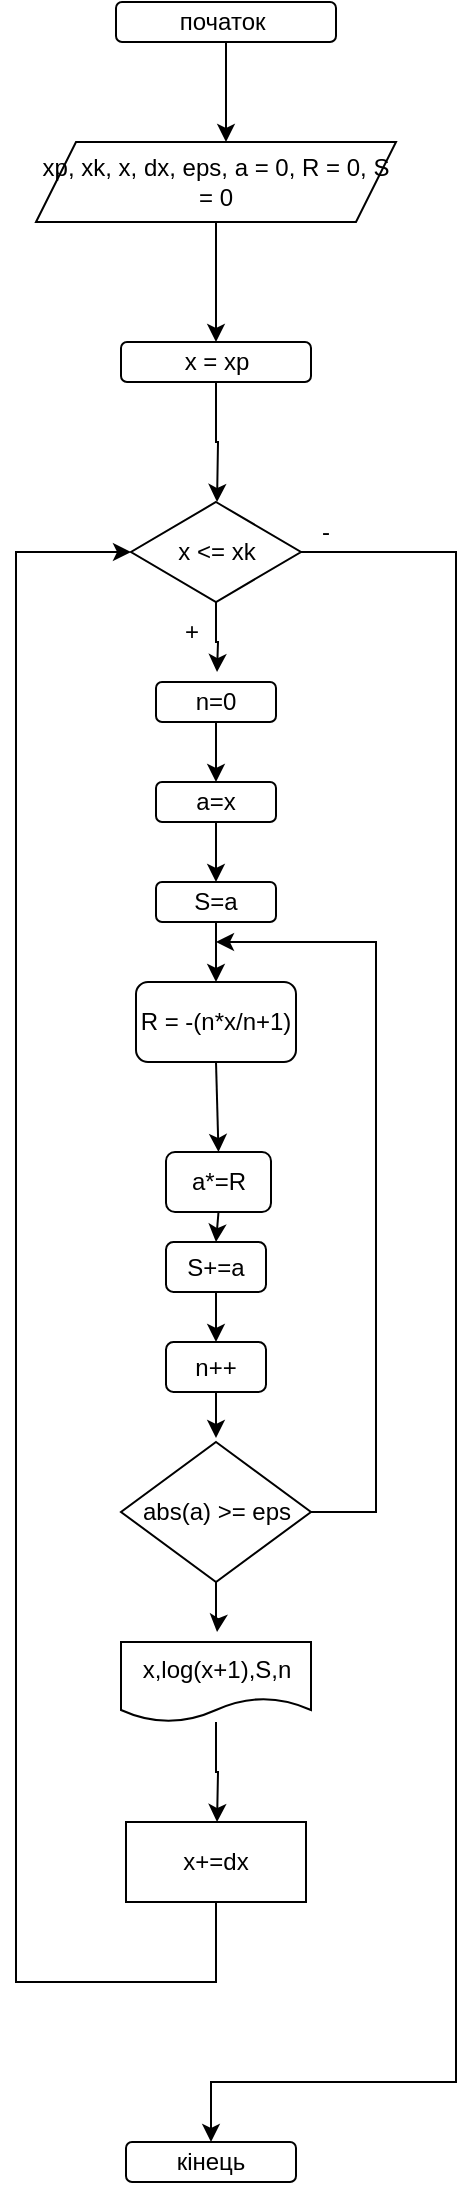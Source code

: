 <mxfile version="20.7.2" type="github" pages="2">
  <diagram id="H7k8zrbhE4MXns-AHye2" name="Страница 1">
    <mxGraphModel dx="1575" dy="719" grid="1" gridSize="10" guides="1" tooltips="1" connect="1" arrows="1" fold="1" page="1" pageScale="1" pageWidth="827" pageHeight="1169" math="0" shadow="0">
      <root>
        <mxCell id="0" />
        <mxCell id="1" parent="0" />
        <mxCell id="3K2kW1sCgZaSqWVBoDhb-3" style="edgeStyle=orthogonalEdgeStyle;rounded=0;orthogonalLoop=1;jettySize=auto;html=1;" parent="1" source="3K2kW1sCgZaSqWVBoDhb-1" edge="1">
          <mxGeometry relative="1" as="geometry">
            <mxPoint x="425" y="80" as="targetPoint" />
          </mxGeometry>
        </mxCell>
        <mxCell id="3K2kW1sCgZaSqWVBoDhb-1" value="початок&amp;nbsp;" style="rounded=1;whiteSpace=wrap;html=1;" parent="1" vertex="1">
          <mxGeometry x="370" y="10" width="110" height="20" as="geometry" />
        </mxCell>
        <mxCell id="3K2kW1sCgZaSqWVBoDhb-6" style="edgeStyle=orthogonalEdgeStyle;rounded=0;orthogonalLoop=1;jettySize=auto;html=1;" parent="1" source="3K2kW1sCgZaSqWVBoDhb-4" edge="1">
          <mxGeometry relative="1" as="geometry">
            <mxPoint x="420" y="180" as="targetPoint" />
          </mxGeometry>
        </mxCell>
        <mxCell id="3K2kW1sCgZaSqWVBoDhb-4" value="xp, xk, x, dx, eps, a = 0, R = 0, S = 0" style="shape=parallelogram;perimeter=parallelogramPerimeter;whiteSpace=wrap;html=1;fixedSize=1;" parent="1" vertex="1">
          <mxGeometry x="330" y="80" width="180" height="40" as="geometry" />
        </mxCell>
        <mxCell id="3K2kW1sCgZaSqWVBoDhb-9" style="edgeStyle=orthogonalEdgeStyle;rounded=0;orthogonalLoop=1;jettySize=auto;html=1;" parent="1" source="3K2kW1sCgZaSqWVBoDhb-7" edge="1">
          <mxGeometry relative="1" as="geometry">
            <mxPoint x="420.524" y="260" as="targetPoint" />
          </mxGeometry>
        </mxCell>
        <mxCell id="3K2kW1sCgZaSqWVBoDhb-7" value="x = xp" style="rounded=1;whiteSpace=wrap;html=1;" parent="1" vertex="1">
          <mxGeometry x="372.5" y="180" width="95" height="20" as="geometry" />
        </mxCell>
        <mxCell id="3K2kW1sCgZaSqWVBoDhb-18" style="edgeStyle=orthogonalEdgeStyle;rounded=0;orthogonalLoop=1;jettySize=auto;html=1;" parent="1" source="3K2kW1sCgZaSqWVBoDhb-10" edge="1">
          <mxGeometry relative="1" as="geometry">
            <mxPoint x="420.524" y="345.014" as="targetPoint" />
          </mxGeometry>
        </mxCell>
        <mxCell id="3K2kW1sCgZaSqWVBoDhb-50" style="edgeStyle=orthogonalEdgeStyle;rounded=0;orthogonalLoop=1;jettySize=auto;html=1;" parent="1" source="3K2kW1sCgZaSqWVBoDhb-10" target="3K2kW1sCgZaSqWVBoDhb-52" edge="1">
          <mxGeometry relative="1" as="geometry">
            <mxPoint x="440" y="1080" as="targetPoint" />
            <Array as="points">
              <mxPoint x="540" y="285" />
              <mxPoint x="540" y="1050" />
            </Array>
          </mxGeometry>
        </mxCell>
        <mxCell id="3K2kW1sCgZaSqWVBoDhb-10" value="x &amp;lt;= xk" style="rhombus;whiteSpace=wrap;html=1;" parent="1" vertex="1">
          <mxGeometry x="377.5" y="260" width="85" height="50" as="geometry" />
        </mxCell>
        <mxCell id="3K2kW1sCgZaSqWVBoDhb-13" value="+" style="text;html=1;strokeColor=none;fillColor=none;align=center;verticalAlign=middle;whiteSpace=wrap;rounded=0;" parent="1" vertex="1">
          <mxGeometry x="377.5" y="310" width="60" height="30" as="geometry" />
        </mxCell>
        <mxCell id="3K2kW1sCgZaSqWVBoDhb-21" style="edgeStyle=orthogonalEdgeStyle;rounded=0;orthogonalLoop=1;jettySize=auto;html=1;" parent="1" source="3K2kW1sCgZaSqWVBoDhb-19" target="3K2kW1sCgZaSqWVBoDhb-20" edge="1">
          <mxGeometry relative="1" as="geometry" />
        </mxCell>
        <mxCell id="3K2kW1sCgZaSqWVBoDhb-19" value="n=0" style="rounded=1;whiteSpace=wrap;html=1;" parent="1" vertex="1">
          <mxGeometry x="390" y="350" width="60" height="20" as="geometry" />
        </mxCell>
        <mxCell id="3K2kW1sCgZaSqWVBoDhb-23" style="edgeStyle=orthogonalEdgeStyle;rounded=0;orthogonalLoop=1;jettySize=auto;html=1;" parent="1" source="3K2kW1sCgZaSqWVBoDhb-20" target="3K2kW1sCgZaSqWVBoDhb-22" edge="1">
          <mxGeometry relative="1" as="geometry" />
        </mxCell>
        <mxCell id="3K2kW1sCgZaSqWVBoDhb-20" value="a=x" style="rounded=1;whiteSpace=wrap;html=1;" parent="1" vertex="1">
          <mxGeometry x="390" y="400" width="60" height="20" as="geometry" />
        </mxCell>
        <mxCell id="3K2kW1sCgZaSqWVBoDhb-25" style="edgeStyle=orthogonalEdgeStyle;rounded=0;orthogonalLoop=1;jettySize=auto;html=1;" parent="1" source="3K2kW1sCgZaSqWVBoDhb-22" target="3K2kW1sCgZaSqWVBoDhb-24" edge="1">
          <mxGeometry relative="1" as="geometry" />
        </mxCell>
        <mxCell id="3K2kW1sCgZaSqWVBoDhb-22" value="S=a" style="rounded=1;whiteSpace=wrap;html=1;" parent="1" vertex="1">
          <mxGeometry x="390" y="450" width="60" height="20" as="geometry" />
        </mxCell>
        <mxCell id="3K2kW1sCgZaSqWVBoDhb-24" value="R = -(n*x/n+1)" style="rounded=1;whiteSpace=wrap;html=1;" parent="1" vertex="1">
          <mxGeometry x="380" y="500" width="80" height="40" as="geometry" />
        </mxCell>
        <mxCell id="3K2kW1sCgZaSqWVBoDhb-31" style="edgeStyle=orthogonalEdgeStyle;rounded=0;orthogonalLoop=1;jettySize=auto;html=1;" parent="1" source="3K2kW1sCgZaSqWVBoDhb-28" target="3K2kW1sCgZaSqWVBoDhb-30" edge="1">
          <mxGeometry relative="1" as="geometry" />
        </mxCell>
        <mxCell id="3K2kW1sCgZaSqWVBoDhb-28" value="S+=a" style="rounded=1;whiteSpace=wrap;html=1;" parent="1" vertex="1">
          <mxGeometry x="395" y="630" width="50" height="25" as="geometry" />
        </mxCell>
        <mxCell id="3K2kW1sCgZaSqWVBoDhb-33" style="edgeStyle=orthogonalEdgeStyle;rounded=0;orthogonalLoop=1;jettySize=auto;html=1;" parent="1" source="3K2kW1sCgZaSqWVBoDhb-30" edge="1">
          <mxGeometry relative="1" as="geometry">
            <mxPoint x="420" y="728" as="targetPoint" />
          </mxGeometry>
        </mxCell>
        <mxCell id="3K2kW1sCgZaSqWVBoDhb-30" value="n++" style="rounded=1;whiteSpace=wrap;html=1;" parent="1" vertex="1">
          <mxGeometry x="395" y="680" width="50" height="25" as="geometry" />
        </mxCell>
        <mxCell id="3K2kW1sCgZaSqWVBoDhb-38" style="edgeStyle=orthogonalEdgeStyle;rounded=0;orthogonalLoop=1;jettySize=auto;html=1;" parent="1" source="3K2kW1sCgZaSqWVBoDhb-34" edge="1">
          <mxGeometry relative="1" as="geometry">
            <mxPoint x="420.524" y="825.018" as="targetPoint" />
          </mxGeometry>
        </mxCell>
        <mxCell id="3K2kW1sCgZaSqWVBoDhb-44" style="edgeStyle=orthogonalEdgeStyle;rounded=0;orthogonalLoop=1;jettySize=auto;html=1;" parent="1" source="3K2kW1sCgZaSqWVBoDhb-34" edge="1">
          <mxGeometry relative="1" as="geometry">
            <mxPoint x="420" y="480" as="targetPoint" />
            <Array as="points">
              <mxPoint x="500" y="765" />
              <mxPoint x="500" y="480" />
            </Array>
          </mxGeometry>
        </mxCell>
        <mxCell id="3K2kW1sCgZaSqWVBoDhb-34" value="abs(a) &amp;gt;= eps" style="rhombus;whiteSpace=wrap;html=1;" parent="1" vertex="1">
          <mxGeometry x="372.5" y="730" width="95" height="70" as="geometry" />
        </mxCell>
        <mxCell id="3K2kW1sCgZaSqWVBoDhb-41" style="edgeStyle=orthogonalEdgeStyle;rounded=0;orthogonalLoop=1;jettySize=auto;html=1;" parent="1" source="3K2kW1sCgZaSqWVBoDhb-39" edge="1">
          <mxGeometry relative="1" as="geometry">
            <mxPoint x="420.524" y="920" as="targetPoint" />
          </mxGeometry>
        </mxCell>
        <mxCell id="3K2kW1sCgZaSqWVBoDhb-39" value="x,log(x+1),S,n" style="shape=document;whiteSpace=wrap;html=1;boundedLbl=1;" parent="1" vertex="1">
          <mxGeometry x="372.5" y="830" width="95" height="40" as="geometry" />
        </mxCell>
        <mxCell id="3K2kW1sCgZaSqWVBoDhb-48" style="edgeStyle=orthogonalEdgeStyle;rounded=0;orthogonalLoop=1;jettySize=auto;html=1;entryX=0;entryY=0.5;entryDx=0;entryDy=0;" parent="1" source="3K2kW1sCgZaSqWVBoDhb-42" target="3K2kW1sCgZaSqWVBoDhb-10" edge="1">
          <mxGeometry relative="1" as="geometry">
            <mxPoint x="320" y="950" as="targetPoint" />
            <Array as="points">
              <mxPoint x="420" y="1000" />
              <mxPoint x="320" y="1000" />
              <mxPoint x="320" y="285" />
            </Array>
          </mxGeometry>
        </mxCell>
        <mxCell id="3K2kW1sCgZaSqWVBoDhb-42" value="x+=dx" style="rounded=0;whiteSpace=wrap;html=1;" parent="1" vertex="1">
          <mxGeometry x="375" y="920" width="90" height="40" as="geometry" />
        </mxCell>
        <mxCell id="3K2kW1sCgZaSqWVBoDhb-51" value="-" style="text;html=1;strokeColor=none;fillColor=none;align=center;verticalAlign=middle;whiteSpace=wrap;rounded=0;" parent="1" vertex="1">
          <mxGeometry x="445" y="260" width="60" height="30" as="geometry" />
        </mxCell>
        <mxCell id="3K2kW1sCgZaSqWVBoDhb-52" value="кінець" style="rounded=1;whiteSpace=wrap;html=1;" parent="1" vertex="1">
          <mxGeometry x="375" y="1080" width="85" height="20" as="geometry" />
        </mxCell>
        <mxCell id="dhDmGfk9WK98Zj0kS-gl-1" value="a*=R" style="rounded=1;whiteSpace=wrap;html=1;" parent="1" vertex="1">
          <mxGeometry x="395" y="585" width="52.5" height="30" as="geometry" />
        </mxCell>
        <mxCell id="dhDmGfk9WK98Zj0kS-gl-2" value="" style="endArrow=classic;html=1;rounded=0;entryX=0.5;entryY=0;entryDx=0;entryDy=0;exitX=0.5;exitY=1;exitDx=0;exitDy=0;" parent="1" source="dhDmGfk9WK98Zj0kS-gl-1" target="3K2kW1sCgZaSqWVBoDhb-28" edge="1">
          <mxGeometry width="50" height="50" relative="1" as="geometry">
            <mxPoint x="390" y="710" as="sourcePoint" />
            <mxPoint x="440" y="660" as="targetPoint" />
          </mxGeometry>
        </mxCell>
        <mxCell id="dhDmGfk9WK98Zj0kS-gl-3" value="" style="endArrow=classic;html=1;rounded=0;exitX=0.5;exitY=1;exitDx=0;exitDy=0;entryX=0.5;entryY=0;entryDx=0;entryDy=0;" parent="1" source="3K2kW1sCgZaSqWVBoDhb-24" target="dhDmGfk9WK98Zj0kS-gl-1" edge="1">
          <mxGeometry width="50" height="50" relative="1" as="geometry">
            <mxPoint x="390" y="710" as="sourcePoint" />
            <mxPoint x="440" y="660" as="targetPoint" />
          </mxGeometry>
        </mxCell>
      </root>
    </mxGraphModel>
  </diagram>
  <diagram id="qVf4yWheLVg_11iD2Dlb" name="Страница 2">
    <mxGraphModel dx="1191" dy="541" grid="1" gridSize="10" guides="1" tooltips="1" connect="1" arrows="1" fold="1" page="1" pageScale="1" pageWidth="827" pageHeight="1169" math="0" shadow="0">
      <root>
        <mxCell id="0" />
        <mxCell id="1" parent="0" />
        <mxCell id="bd1n7v72PFGTV8HqTEn2-3" style="edgeStyle=orthogonalEdgeStyle;rounded=0;orthogonalLoop=1;jettySize=auto;html=1;" parent="1" source="bd1n7v72PFGTV8HqTEn2-1" edge="1">
          <mxGeometry relative="1" as="geometry">
            <mxPoint x="135" y="75" as="targetPoint" />
          </mxGeometry>
        </mxCell>
        <mxCell id="bd1n7v72PFGTV8HqTEn2-1" value="" style="ellipse;whiteSpace=wrap;html=1;aspect=fixed;fillColor=#000000;" parent="1" vertex="1">
          <mxGeometry x="120" y="10" width="30" height="30" as="geometry" />
        </mxCell>
        <mxCell id="bd1n7v72PFGTV8HqTEn2-6" style="edgeStyle=orthogonalEdgeStyle;rounded=0;orthogonalLoop=1;jettySize=auto;html=1;" parent="1" source="bd1n7v72PFGTV8HqTEn2-4" target="bd1n7v72PFGTV8HqTEn2-5" edge="1">
          <mxGeometry relative="1" as="geometry" />
        </mxCell>
        <mxCell id="bd1n7v72PFGTV8HqTEn2-4" value="ввід&amp;nbsp;xp, xk, x, dx, eps" style="rounded=1;whiteSpace=wrap;html=1;fillColor=#FFFFFF;" parent="1" vertex="1">
          <mxGeometry x="65" y="80" width="140" height="30" as="geometry" />
        </mxCell>
        <mxCell id="bd1n7v72PFGTV8HqTEn2-8" style="edgeStyle=orthogonalEdgeStyle;rounded=0;orthogonalLoop=1;jettySize=auto;html=1;" parent="1" source="bd1n7v72PFGTV8HqTEn2-5" edge="1">
          <mxGeometry relative="1" as="geometry">
            <mxPoint x="135.5" y="213" as="targetPoint" />
          </mxGeometry>
        </mxCell>
        <mxCell id="bd1n7v72PFGTV8HqTEn2-5" value="x = xp" style="rounded=1;whiteSpace=wrap;html=1;fillColor=#FFFFFF;arcSize=50;" parent="1" vertex="1">
          <mxGeometry x="97.5" y="160" width="75" height="15" as="geometry" />
        </mxCell>
        <mxCell id="bd1n7v72PFGTV8HqTEn2-11" style="edgeStyle=orthogonalEdgeStyle;rounded=0;orthogonalLoop=1;jettySize=auto;html=1;" parent="1" source="bd1n7v72PFGTV8HqTEn2-9" target="bd1n7v72PFGTV8HqTEn2-10" edge="1">
          <mxGeometry relative="1" as="geometry" />
        </mxCell>
        <mxCell id="bd1n7v72PFGTV8HqTEn2-9" value="" style="rhombus;whiteSpace=wrap;html=1;fillColor=#FFFFFF;" parent="1" vertex="1">
          <mxGeometry x="110" y="210" width="50" height="40" as="geometry" />
        </mxCell>
        <mxCell id="bd1n7v72PFGTV8HqTEn2-13" style="edgeStyle=orthogonalEdgeStyle;rounded=0;orthogonalLoop=1;jettySize=auto;html=1;" parent="1" source="bd1n7v72PFGTV8HqTEn2-10" edge="1">
          <mxGeometry relative="1" as="geometry">
            <mxPoint x="210" y="370" as="targetPoint" />
          </mxGeometry>
        </mxCell>
        <mxCell id="bd1n7v72PFGTV8HqTEn2-10" value="" style="rhombus;whiteSpace=wrap;html=1;fillColor=#FFFFFF;" parent="1" vertex="1">
          <mxGeometry x="110" y="350" width="50" height="40" as="geometry" />
        </mxCell>
        <mxCell id="bd1n7v72PFGTV8HqTEn2-14" value="[x &amp;lt;= xk]" style="text;html=1;strokeColor=none;fillColor=none;align=center;verticalAlign=middle;whiteSpace=wrap;rounded=0;" parent="1" vertex="1">
          <mxGeometry x="150" y="340" width="50" height="20" as="geometry" />
        </mxCell>
        <mxCell id="bd1n7v72PFGTV8HqTEn2-18" style="edgeStyle=orthogonalEdgeStyle;rounded=0;orthogonalLoop=1;jettySize=auto;html=1;" parent="1" source="bd1n7v72PFGTV8HqTEn2-16" target="bd1n7v72PFGTV8HqTEn2-17" edge="1">
          <mxGeometry relative="1" as="geometry" />
        </mxCell>
        <mxCell id="bd1n7v72PFGTV8HqTEn2-16" value="n=0" style="rounded=1;whiteSpace=wrap;html=1;fillColor=#FFFFFF;" parent="1" vertex="1">
          <mxGeometry x="210" y="355" width="60" height="30" as="geometry" />
        </mxCell>
        <mxCell id="bd1n7v72PFGTV8HqTEn2-20" style="edgeStyle=orthogonalEdgeStyle;rounded=0;orthogonalLoop=1;jettySize=auto;html=1;" parent="1" source="bd1n7v72PFGTV8HqTEn2-17" target="bd1n7v72PFGTV8HqTEn2-19" edge="1">
          <mxGeometry relative="1" as="geometry" />
        </mxCell>
        <mxCell id="bd1n7v72PFGTV8HqTEn2-17" value="a=x" style="rounded=1;whiteSpace=wrap;html=1;fillColor=#FFFFFF;" parent="1" vertex="1">
          <mxGeometry x="300" y="355" width="60" height="30" as="geometry" />
        </mxCell>
        <mxCell id="bd1n7v72PFGTV8HqTEn2-22" style="edgeStyle=orthogonalEdgeStyle;rounded=0;orthogonalLoop=1;jettySize=auto;html=1;" parent="1" source="bd1n7v72PFGTV8HqTEn2-19" edge="1">
          <mxGeometry relative="1" as="geometry">
            <mxPoint x="470" y="370" as="targetPoint" />
          </mxGeometry>
        </mxCell>
        <mxCell id="bd1n7v72PFGTV8HqTEn2-19" value="S=a" style="rounded=1;whiteSpace=wrap;html=1;fillColor=#FFFFFF;" parent="1" vertex="1">
          <mxGeometry x="390" y="355" width="60" height="30" as="geometry" />
        </mxCell>
        <mxCell id="bd1n7v72PFGTV8HqTEn2-27" style="edgeStyle=orthogonalEdgeStyle;rounded=0;orthogonalLoop=1;jettySize=auto;html=1;" parent="1" source="bd1n7v72PFGTV8HqTEn2-23" target="bd1n7v72PFGTV8HqTEn2-26" edge="1">
          <mxGeometry relative="1" as="geometry" />
        </mxCell>
        <mxCell id="bd1n7v72PFGTV8HqTEn2-23" value="" style="rhombus;whiteSpace=wrap;html=1;fillColor=#FFFFFF;" parent="1" vertex="1">
          <mxGeometry x="470" y="350" width="50" height="40" as="geometry" />
        </mxCell>
        <mxCell id="bd1n7v72PFGTV8HqTEn2-29" style="edgeStyle=orthogonalEdgeStyle;rounded=0;orthogonalLoop=1;jettySize=auto;html=1;entryX=0.5;entryY=0;entryDx=0;entryDy=0;" parent="1" source="bd1n7v72PFGTV8HqTEn2-26" edge="1" target="bd1n7v72PFGTV8HqTEn2-31">
          <mxGeometry relative="1" as="geometry">
            <mxPoint x="730" y="420" as="targetPoint" />
            <Array as="points" />
          </mxGeometry>
        </mxCell>
        <mxCell id="atcxqpobjSs5dKYucYX3-11" style="edgeStyle=orthogonalEdgeStyle;rounded=0;orthogonalLoop=1;jettySize=auto;html=1;" edge="1" parent="1" source="bd1n7v72PFGTV8HqTEn2-26" target="CaB6ZqbrCv92XM0Mi8R2-2">
          <mxGeometry relative="1" as="geometry">
            <mxPoint x="640" y="270" as="targetPoint" />
            <Array as="points">
              <mxPoint x="790" y="230" />
            </Array>
          </mxGeometry>
        </mxCell>
        <mxCell id="bd1n7v72PFGTV8HqTEn2-26" value="" style="rhombus;whiteSpace=wrap;html=1;fillColor=#FFFFFF;" parent="1" vertex="1">
          <mxGeometry x="765" y="350" width="50" height="40" as="geometry" />
        </mxCell>
        <mxCell id="bd1n7v72PFGTV8HqTEn2-30" value="[abs(a) &amp;gt;= eps]" style="text;html=1;strokeColor=none;fillColor=none;align=center;verticalAlign=middle;whiteSpace=wrap;rounded=0;" parent="1" vertex="1">
          <mxGeometry x="620" y="340" width="100" height="30" as="geometry" />
        </mxCell>
        <mxCell id="atcxqpobjSs5dKYucYX3-2" style="edgeStyle=orthogonalEdgeStyle;rounded=0;orthogonalLoop=1;jettySize=auto;html=1;" edge="1" parent="1" source="bd1n7v72PFGTV8HqTEn2-31" target="atcxqpobjSs5dKYucYX3-1">
          <mxGeometry relative="1" as="geometry" />
        </mxCell>
        <mxCell id="bd1n7v72PFGTV8HqTEn2-31" value="n++" style="rounded=1;whiteSpace=wrap;html=1;fillColor=#FFFFFF;" parent="1" vertex="1">
          <mxGeometry x="755" y="440" width="70" height="20" as="geometry" />
        </mxCell>
        <mxCell id="atcxqpobjSs5dKYucYX3-6" style="edgeStyle=orthogonalEdgeStyle;rounded=0;orthogonalLoop=1;jettySize=auto;html=1;" edge="1" parent="1" source="atcxqpobjSs5dKYucYX3-1" target="atcxqpobjSs5dKYucYX3-5">
          <mxGeometry relative="1" as="geometry" />
        </mxCell>
        <mxCell id="atcxqpobjSs5dKYucYX3-1" value="R = -(n*x/n+1)" style="rounded=1;whiteSpace=wrap;html=1;fillColor=#FFFFFF;" vertex="1" parent="1">
          <mxGeometry x="650" y="435" width="70" height="30" as="geometry" />
        </mxCell>
        <mxCell id="atcxqpobjSs5dKYucYX3-8" style="edgeStyle=orthogonalEdgeStyle;rounded=0;orthogonalLoop=1;jettySize=auto;html=1;" edge="1" parent="1" source="atcxqpobjSs5dKYucYX3-5" target="atcxqpobjSs5dKYucYX3-7">
          <mxGeometry relative="1" as="geometry" />
        </mxCell>
        <mxCell id="atcxqpobjSs5dKYucYX3-5" value="a *= R" style="rounded=1;whiteSpace=wrap;html=1;fillColor=#FFFFFF;" vertex="1" parent="1">
          <mxGeometry x="560" y="435" width="55" height="30" as="geometry" />
        </mxCell>
        <mxCell id="atcxqpobjSs5dKYucYX3-9" style="edgeStyle=orthogonalEdgeStyle;rounded=0;orthogonalLoop=1;jettySize=auto;html=1;entryX=0.5;entryY=1;entryDx=0;entryDy=0;" edge="1" parent="1" target="bd1n7v72PFGTV8HqTEn2-23">
          <mxGeometry relative="1" as="geometry">
            <mxPoint x="495" y="440" as="sourcePoint" />
          </mxGeometry>
        </mxCell>
        <mxCell id="atcxqpobjSs5dKYucYX3-7" value="S += a" style="rounded=1;whiteSpace=wrap;html=1;fillColor=#FFFFFF;" vertex="1" parent="1">
          <mxGeometry x="465" y="435" width="55" height="30" as="geometry" />
        </mxCell>
        <mxCell id="CaB6ZqbrCv92XM0Mi8R2-4" style="edgeStyle=orthogonalEdgeStyle;rounded=0;orthogonalLoop=1;jettySize=auto;html=1;" edge="1" parent="1" source="CaB6ZqbrCv92XM0Mi8R2-2" target="CaB6ZqbrCv92XM0Mi8R2-3">
          <mxGeometry relative="1" as="geometry" />
        </mxCell>
        <mxCell id="CaB6ZqbrCv92XM0Mi8R2-2" value="вивід x,log(x+1),S,n" style="rounded=1;whiteSpace=wrap;html=1;" vertex="1" parent="1">
          <mxGeometry x="542.5" y="215" width="90" height="30" as="geometry" />
        </mxCell>
        <mxCell id="CaB6ZqbrCv92XM0Mi8R2-6" style="edgeStyle=orthogonalEdgeStyle;rounded=0;orthogonalLoop=1;jettySize=auto;html=1;" edge="1" parent="1" source="CaB6ZqbrCv92XM0Mi8R2-3" target="CaB6ZqbrCv92XM0Mi8R2-5">
          <mxGeometry relative="1" as="geometry" />
        </mxCell>
        <mxCell id="CaB6ZqbrCv92XM0Mi8R2-3" value="вивід x,log(x+1),S,n" style="rounded=1;whiteSpace=wrap;html=1;" vertex="1" parent="1">
          <mxGeometry x="375" y="215" width="90" height="30" as="geometry" />
        </mxCell>
        <mxCell id="CaB6ZqbrCv92XM0Mi8R2-7" style="edgeStyle=orthogonalEdgeStyle;rounded=0;orthogonalLoop=1;jettySize=auto;html=1;entryX=1;entryY=0.5;entryDx=0;entryDy=0;" edge="1" parent="1" source="CaB6ZqbrCv92XM0Mi8R2-5" target="bd1n7v72PFGTV8HqTEn2-9">
          <mxGeometry relative="1" as="geometry" />
        </mxCell>
        <mxCell id="CaB6ZqbrCv92XM0Mi8R2-5" value="x += dx" style="rounded=1;whiteSpace=wrap;html=1;" vertex="1" parent="1">
          <mxGeometry x="210" y="215" width="90" height="30" as="geometry" />
        </mxCell>
      </root>
    </mxGraphModel>
  </diagram>
</mxfile>
